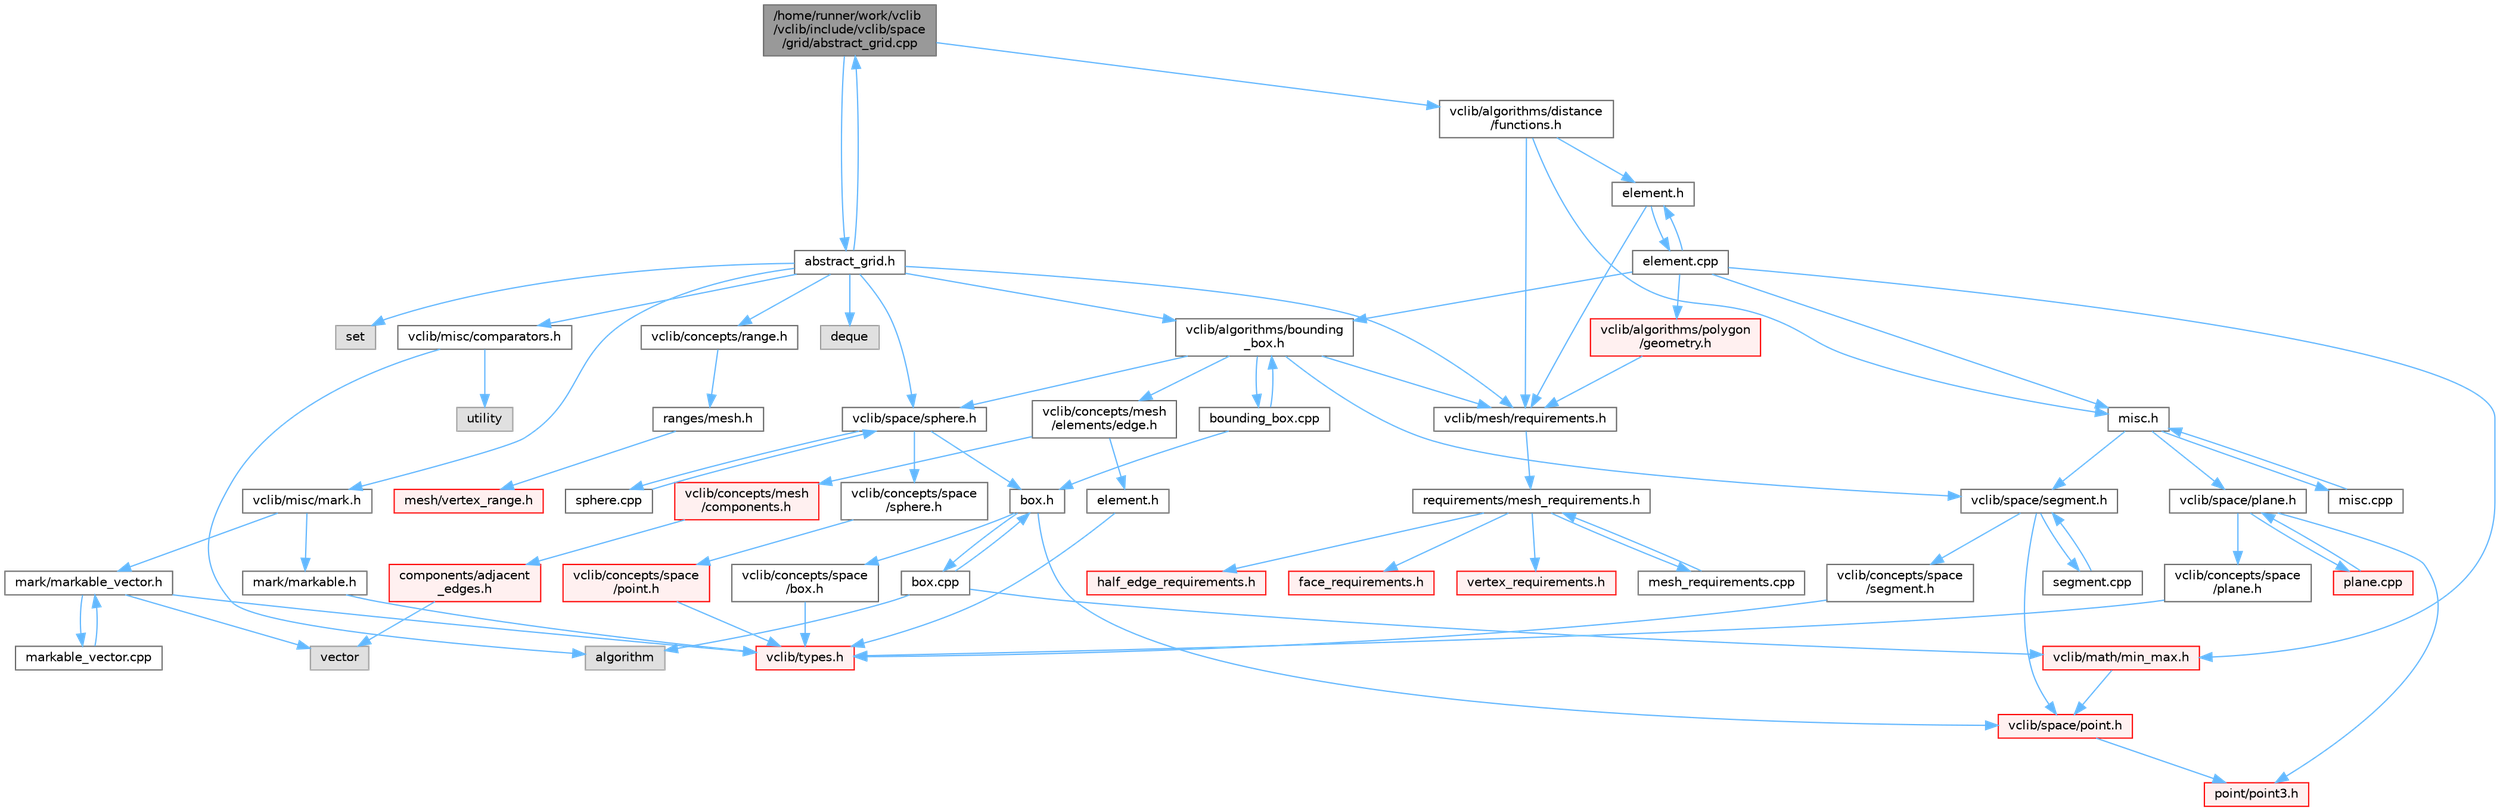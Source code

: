 digraph "/home/runner/work/vclib/vclib/include/vclib/space/grid/abstract_grid.cpp"
{
 // LATEX_PDF_SIZE
  bgcolor="transparent";
  edge [fontname=Helvetica,fontsize=10,labelfontname=Helvetica,labelfontsize=10];
  node [fontname=Helvetica,fontsize=10,shape=box,height=0.2,width=0.4];
  Node1 [label="/home/runner/work/vclib\l/vclib/include/vclib/space\l/grid/abstract_grid.cpp",height=0.2,width=0.4,color="gray40", fillcolor="grey60", style="filled", fontcolor="black",tooltip=" "];
  Node1 -> Node2 [color="steelblue1",style="solid"];
  Node2 [label="abstract_grid.h",height=0.2,width=0.4,color="grey40", fillcolor="white", style="filled",URL="$abstract__grid_8h.html",tooltip=" "];
  Node2 -> Node3 [color="steelblue1",style="solid"];
  Node3 [label="deque",height=0.2,width=0.4,color="grey60", fillcolor="#E0E0E0", style="filled",tooltip=" "];
  Node2 -> Node4 [color="steelblue1",style="solid"];
  Node4 [label="set",height=0.2,width=0.4,color="grey60", fillcolor="#E0E0E0", style="filled",tooltip=" "];
  Node2 -> Node5 [color="steelblue1",style="solid"];
  Node5 [label="vclib/algorithms/bounding\l_box.h",height=0.2,width=0.4,color="grey40", fillcolor="white", style="filled",URL="$algorithms_2bounding__box_8h.html",tooltip=" "];
  Node5 -> Node6 [color="steelblue1",style="solid"];
  Node6 [label="vclib/concepts/mesh\l/elements/edge.h",height=0.2,width=0.4,color="grey40", fillcolor="white", style="filled",URL="$concepts_2mesh_2elements_2edge_8h.html",tooltip=" "];
  Node6 -> Node7 [color="steelblue1",style="solid"];
  Node7 [label="vclib/concepts/mesh\l/components.h",height=0.2,width=0.4,color="red", fillcolor="#FFF0F0", style="filled",URL="$concepts_2mesh_2components_8h.html",tooltip=" "];
  Node7 -> Node8 [color="steelblue1",style="solid"];
  Node8 [label="components/adjacent\l_edges.h",height=0.2,width=0.4,color="red", fillcolor="#FFF0F0", style="filled",URL="$concepts_2mesh_2components_2adjacent__edges_8h.html",tooltip=" "];
  Node8 -> Node9 [color="steelblue1",style="solid"];
  Node9 [label="vector",height=0.2,width=0.4,color="grey60", fillcolor="#E0E0E0", style="filled",tooltip=" "];
  Node6 -> Node64 [color="steelblue1",style="solid"];
  Node64 [label="element.h",height=0.2,width=0.4,color="grey40", fillcolor="white", style="filled",URL="$concepts_2mesh_2elements_2element_8h.html",tooltip=" "];
  Node64 -> Node11 [color="steelblue1",style="solid"];
  Node11 [label="vclib/types.h",height=0.2,width=0.4,color="red", fillcolor="#FFF0F0", style="filled",URL="$types_8h.html",tooltip=" "];
  Node5 -> Node65 [color="steelblue1",style="solid"];
  Node65 [label="vclib/mesh/requirements.h",height=0.2,width=0.4,color="grey40", fillcolor="white", style="filled",URL="$requirements_8h.html",tooltip=" "];
  Node65 -> Node66 [color="steelblue1",style="solid"];
  Node66 [label="requirements/mesh_requirements.h",height=0.2,width=0.4,color="grey40", fillcolor="white", style="filled",URL="$mesh__requirements_8h.html",tooltip=" "];
  Node66 -> Node67 [color="steelblue1",style="solid"];
  Node67 [label="half_edge_requirements.h",height=0.2,width=0.4,color="red", fillcolor="#FFF0F0", style="filled",URL="$half__edge__requirements_8h.html",tooltip=" "];
  Node66 -> Node158 [color="steelblue1",style="solid"];
  Node158 [label="face_requirements.h",height=0.2,width=0.4,color="red", fillcolor="#FFF0F0", style="filled",URL="$face__requirements_8h.html",tooltip=" "];
  Node66 -> Node77 [color="steelblue1",style="solid"];
  Node77 [label="vertex_requirements.h",height=0.2,width=0.4,color="red", fillcolor="#FFF0F0", style="filled",URL="$vertex__requirements_8h.html",tooltip=" "];
  Node66 -> Node183 [color="steelblue1",style="solid"];
  Node183 [label="mesh_requirements.cpp",height=0.2,width=0.4,color="grey40", fillcolor="white", style="filled",URL="$mesh__requirements_8cpp.html",tooltip=" "];
  Node183 -> Node66 [color="steelblue1",style="solid"];
  Node5 -> Node184 [color="steelblue1",style="solid"];
  Node184 [label="vclib/space/segment.h",height=0.2,width=0.4,color="grey40", fillcolor="white", style="filled",URL="$space_2segment_8h.html",tooltip=" "];
  Node184 -> Node185 [color="steelblue1",style="solid"];
  Node185 [label="vclib/concepts/space\l/segment.h",height=0.2,width=0.4,color="grey40", fillcolor="white", style="filled",URL="$concepts_2space_2segment_8h.html",tooltip=" "];
  Node185 -> Node11 [color="steelblue1",style="solid"];
  Node184 -> Node44 [color="steelblue1",style="solid"];
  Node44 [label="vclib/space/point.h",height=0.2,width=0.4,color="red", fillcolor="#FFF0F0", style="filled",URL="$space_2point_8h.html",tooltip=" "];
  Node44 -> Node46 [color="steelblue1",style="solid"];
  Node46 [label="point/point3.h",height=0.2,width=0.4,color="red", fillcolor="#FFF0F0", style="filled",URL="$point3_8h.html",tooltip=" "];
  Node184 -> Node186 [color="steelblue1",style="solid"];
  Node186 [label="segment.cpp",height=0.2,width=0.4,color="grey40", fillcolor="white", style="filled",URL="$segment_8cpp.html",tooltip=" "];
  Node186 -> Node184 [color="steelblue1",style="solid"];
  Node5 -> Node187 [color="steelblue1",style="solid"];
  Node187 [label="vclib/space/sphere.h",height=0.2,width=0.4,color="grey40", fillcolor="white", style="filled",URL="$space_2sphere_8h.html",tooltip=" "];
  Node187 -> Node188 [color="steelblue1",style="solid"];
  Node188 [label="vclib/concepts/space\l/sphere.h",height=0.2,width=0.4,color="grey40", fillcolor="white", style="filled",URL="$concepts_2space_2sphere_8h.html",tooltip=" "];
  Node188 -> Node33 [color="steelblue1",style="solid"];
  Node33 [label="vclib/concepts/space\l/point.h",height=0.2,width=0.4,color="red", fillcolor="#FFF0F0", style="filled",URL="$concepts_2space_2point_8h.html",tooltip=" "];
  Node33 -> Node11 [color="steelblue1",style="solid"];
  Node187 -> Node189 [color="steelblue1",style="solid"];
  Node189 [label="box.h",height=0.2,width=0.4,color="grey40", fillcolor="white", style="filled",URL="$space_2box_8h.html",tooltip=" "];
  Node189 -> Node190 [color="steelblue1",style="solid"];
  Node190 [label="vclib/concepts/space\l/box.h",height=0.2,width=0.4,color="grey40", fillcolor="white", style="filled",URL="$concepts_2space_2box_8h.html",tooltip=" "];
  Node190 -> Node11 [color="steelblue1",style="solid"];
  Node189 -> Node44 [color="steelblue1",style="solid"];
  Node189 -> Node191 [color="steelblue1",style="solid"];
  Node191 [label="box.cpp",height=0.2,width=0.4,color="grey40", fillcolor="white", style="filled",URL="$box_8cpp.html",tooltip=" "];
  Node191 -> Node189 [color="steelblue1",style="solid"];
  Node191 -> Node97 [color="steelblue1",style="solid"];
  Node97 [label="algorithm",height=0.2,width=0.4,color="grey60", fillcolor="#E0E0E0", style="filled",tooltip=" "];
  Node191 -> Node192 [color="steelblue1",style="solid"];
  Node192 [label="vclib/math/min_max.h",height=0.2,width=0.4,color="red", fillcolor="#FFF0F0", style="filled",URL="$min__max_8h.html",tooltip=" "];
  Node192 -> Node44 [color="steelblue1",style="solid"];
  Node187 -> Node194 [color="steelblue1",style="solid"];
  Node194 [label="sphere.cpp",height=0.2,width=0.4,color="grey40", fillcolor="white", style="filled",URL="$space_2sphere_8cpp.html",tooltip=" "];
  Node194 -> Node187 [color="steelblue1",style="solid"];
  Node5 -> Node195 [color="steelblue1",style="solid"];
  Node195 [label="bounding_box.cpp",height=0.2,width=0.4,color="grey40", fillcolor="white", style="filled",URL="$algorithms_2bounding__box_8cpp.html",tooltip=" "];
  Node195 -> Node5 [color="steelblue1",style="solid"];
  Node195 -> Node189 [color="steelblue1",style="solid"];
  Node2 -> Node196 [color="steelblue1",style="solid"];
  Node196 [label="vclib/concepts/range.h",height=0.2,width=0.4,color="grey40", fillcolor="white", style="filled",URL="$range_8h.html",tooltip=" "];
  Node196 -> Node197 [color="steelblue1",style="solid"];
  Node197 [label="ranges/mesh.h",height=0.2,width=0.4,color="grey40", fillcolor="white", style="filled",URL="$concepts_2ranges_2mesh_8h.html",tooltip=" "];
  Node197 -> Node198 [color="steelblue1",style="solid"];
  Node198 [label="mesh/vertex_range.h",height=0.2,width=0.4,color="red", fillcolor="#FFF0F0", style="filled",URL="$vertex__range_8h.html",tooltip=" "];
  Node2 -> Node65 [color="steelblue1",style="solid"];
  Node2 -> Node203 [color="steelblue1",style="solid"];
  Node203 [label="vclib/misc/comparators.h",height=0.2,width=0.4,color="grey40", fillcolor="white", style="filled",URL="$comparators_8h.html",tooltip=" "];
  Node203 -> Node97 [color="steelblue1",style="solid"];
  Node203 -> Node204 [color="steelblue1",style="solid"];
  Node204 [label="utility",height=0.2,width=0.4,color="grey60", fillcolor="#E0E0E0", style="filled",tooltip=" "];
  Node2 -> Node205 [color="steelblue1",style="solid"];
  Node205 [label="vclib/misc/mark.h",height=0.2,width=0.4,color="grey40", fillcolor="white", style="filled",URL="$misc_2mark_8h.html",tooltip=" "];
  Node205 -> Node206 [color="steelblue1",style="solid"];
  Node206 [label="mark/markable.h",height=0.2,width=0.4,color="grey40", fillcolor="white", style="filled",URL="$markable_8h.html",tooltip=" "];
  Node206 -> Node11 [color="steelblue1",style="solid"];
  Node205 -> Node207 [color="steelblue1",style="solid"];
  Node207 [label="mark/markable_vector.h",height=0.2,width=0.4,color="grey40", fillcolor="white", style="filled",URL="$markable__vector_8h.html",tooltip=" "];
  Node207 -> Node9 [color="steelblue1",style="solid"];
  Node207 -> Node11 [color="steelblue1",style="solid"];
  Node207 -> Node208 [color="steelblue1",style="solid"];
  Node208 [label="markable_vector.cpp",height=0.2,width=0.4,color="grey40", fillcolor="white", style="filled",URL="$markable__vector_8cpp.html",tooltip=" "];
  Node208 -> Node207 [color="steelblue1",style="solid"];
  Node2 -> Node187 [color="steelblue1",style="solid"];
  Node2 -> Node1 [color="steelblue1",style="solid"];
  Node1 -> Node209 [color="steelblue1",style="solid"];
  Node209 [label="vclib/algorithms/distance\l/functions.h",height=0.2,width=0.4,color="grey40", fillcolor="white", style="filled",URL="$distance_2functions_8h.html",tooltip=" "];
  Node209 -> Node210 [color="steelblue1",style="solid"];
  Node210 [label="element.h",height=0.2,width=0.4,color="grey40", fillcolor="white", style="filled",URL="$algorithms_2distance_2element_8h.html",tooltip=" "];
  Node210 -> Node65 [color="steelblue1",style="solid"];
  Node210 -> Node211 [color="steelblue1",style="solid"];
  Node211 [label="element.cpp",height=0.2,width=0.4,color="grey40", fillcolor="white", style="filled",URL="$algorithms_2distance_2element_8cpp.html",tooltip=" "];
  Node211 -> Node210 [color="steelblue1",style="solid"];
  Node211 -> Node212 [color="steelblue1",style="solid"];
  Node212 [label="misc.h",height=0.2,width=0.4,color="grey40", fillcolor="white", style="filled",URL="$distance_2misc_8h.html",tooltip=" "];
  Node212 -> Node213 [color="steelblue1",style="solid"];
  Node213 [label="vclib/space/plane.h",height=0.2,width=0.4,color="grey40", fillcolor="white", style="filled",URL="$space_2plane_8h.html",tooltip=" "];
  Node213 -> Node214 [color="steelblue1",style="solid"];
  Node214 [label="vclib/concepts/space\l/plane.h",height=0.2,width=0.4,color="grey40", fillcolor="white", style="filled",URL="$concepts_2space_2plane_8h.html",tooltip=" "];
  Node214 -> Node11 [color="steelblue1",style="solid"];
  Node213 -> Node46 [color="steelblue1",style="solid"];
  Node213 -> Node215 [color="steelblue1",style="solid"];
  Node215 [label="plane.cpp",height=0.2,width=0.4,color="red", fillcolor="#FFF0F0", style="filled",URL="$plane_8cpp.html",tooltip=" "];
  Node215 -> Node213 [color="steelblue1",style="solid"];
  Node212 -> Node184 [color="steelblue1",style="solid"];
  Node212 -> Node217 [color="steelblue1",style="solid"];
  Node217 [label="misc.cpp",height=0.2,width=0.4,color="grey40", fillcolor="white", style="filled",URL="$distance_2misc_8cpp.html",tooltip=" "];
  Node217 -> Node212 [color="steelblue1",style="solid"];
  Node211 -> Node5 [color="steelblue1",style="solid"];
  Node211 -> Node218 [color="steelblue1",style="solid"];
  Node218 [label="vclib/algorithms/polygon\l/geometry.h",height=0.2,width=0.4,color="red", fillcolor="#FFF0F0", style="filled",URL="$geometry_8h.html",tooltip=" "];
  Node218 -> Node65 [color="steelblue1",style="solid"];
  Node211 -> Node192 [color="steelblue1",style="solid"];
  Node209 -> Node212 [color="steelblue1",style="solid"];
  Node209 -> Node65 [color="steelblue1",style="solid"];
}
